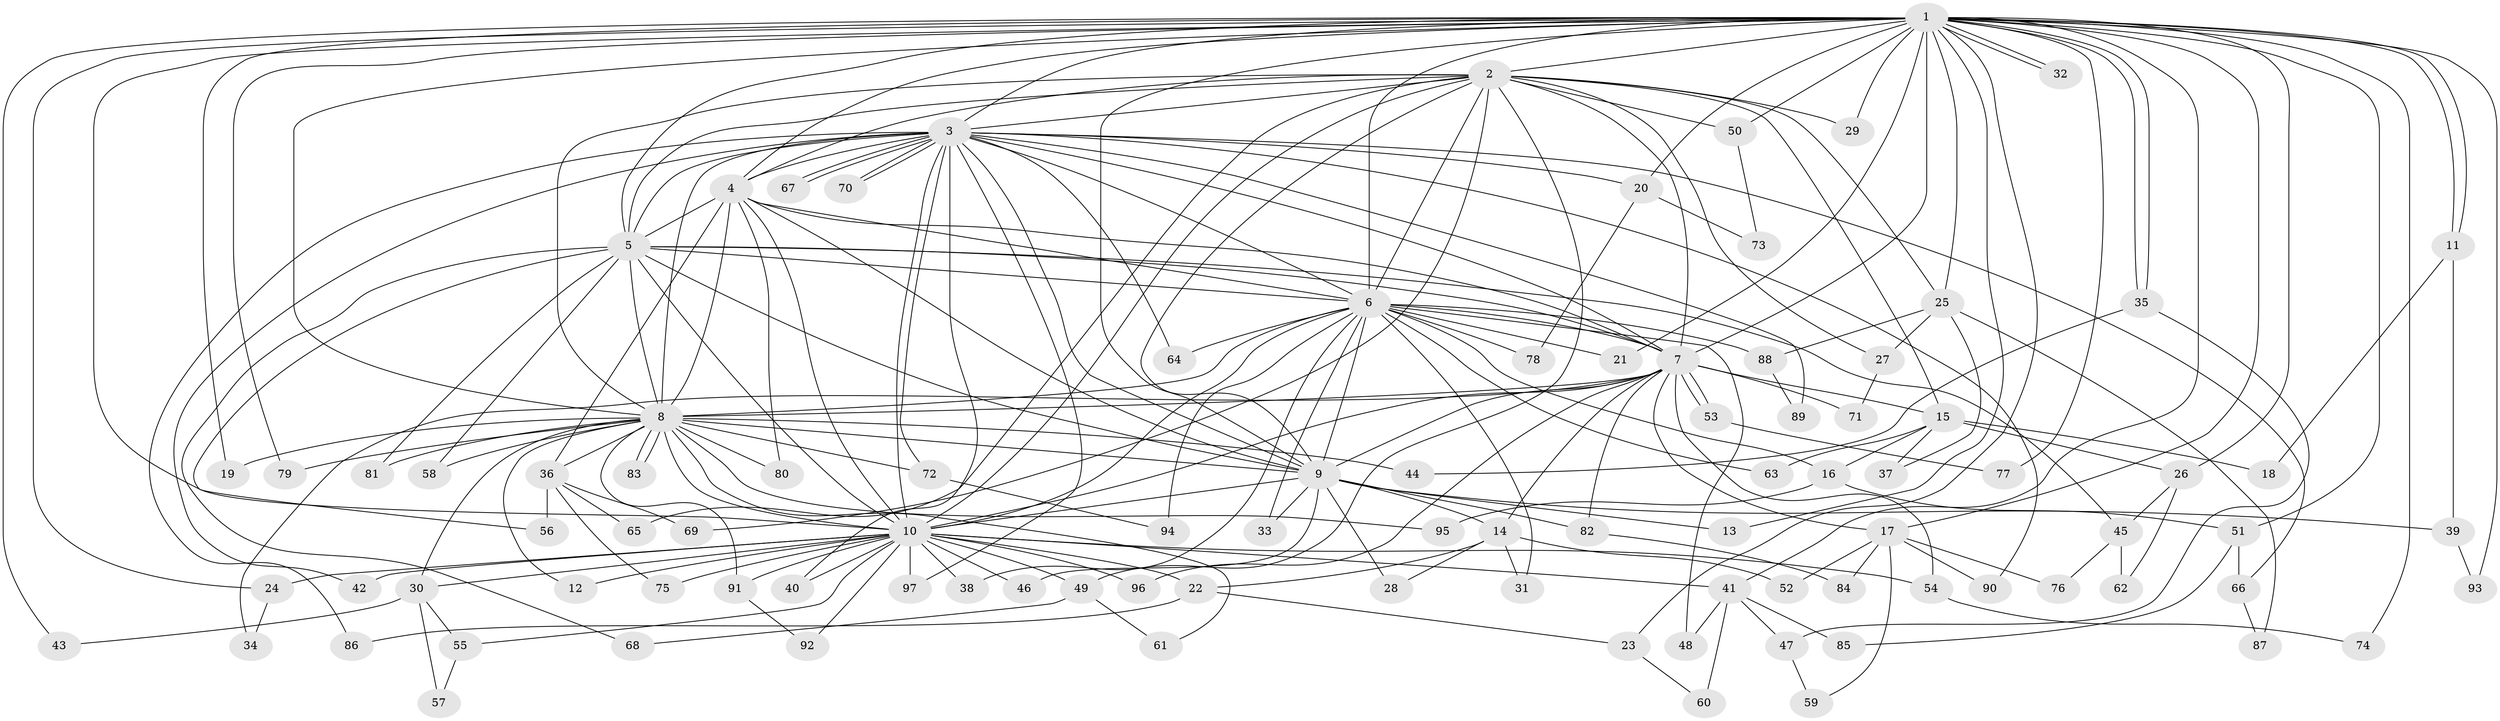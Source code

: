// coarse degree distribution, {22: 0.014705882352941176, 28: 0.014705882352941176, 18: 0.014705882352941176, 10: 0.014705882352941176, 13: 0.014705882352941176, 12: 0.014705882352941176, 19: 0.014705882352941176, 3: 0.11764705882352941, 2: 0.5294117647058824, 6: 0.029411764705882353, 5: 0.058823529411764705, 7: 0.014705882352941176, 4: 0.07352941176470588, 1: 0.07352941176470588}
// Generated by graph-tools (version 1.1) at 2025/49/03/04/25 22:49:27]
// undirected, 97 vertices, 219 edges
graph export_dot {
  node [color=gray90,style=filled];
  1;
  2;
  3;
  4;
  5;
  6;
  7;
  8;
  9;
  10;
  11;
  12;
  13;
  14;
  15;
  16;
  17;
  18;
  19;
  20;
  21;
  22;
  23;
  24;
  25;
  26;
  27;
  28;
  29;
  30;
  31;
  32;
  33;
  34;
  35;
  36;
  37;
  38;
  39;
  40;
  41;
  42;
  43;
  44;
  45;
  46;
  47;
  48;
  49;
  50;
  51;
  52;
  53;
  54;
  55;
  56;
  57;
  58;
  59;
  60;
  61;
  62;
  63;
  64;
  65;
  66;
  67;
  68;
  69;
  70;
  71;
  72;
  73;
  74;
  75;
  76;
  77;
  78;
  79;
  80;
  81;
  82;
  83;
  84;
  85;
  86;
  87;
  88;
  89;
  90;
  91;
  92;
  93;
  94;
  95;
  96;
  97;
  1 -- 2;
  1 -- 3;
  1 -- 4;
  1 -- 5;
  1 -- 6;
  1 -- 7;
  1 -- 8;
  1 -- 9;
  1 -- 10;
  1 -- 11;
  1 -- 11;
  1 -- 13;
  1 -- 17;
  1 -- 19;
  1 -- 20;
  1 -- 21;
  1 -- 23;
  1 -- 24;
  1 -- 25;
  1 -- 26;
  1 -- 29;
  1 -- 32;
  1 -- 32;
  1 -- 35;
  1 -- 35;
  1 -- 41;
  1 -- 43;
  1 -- 50;
  1 -- 51;
  1 -- 74;
  1 -- 77;
  1 -- 79;
  1 -- 93;
  2 -- 3;
  2 -- 4;
  2 -- 5;
  2 -- 6;
  2 -- 7;
  2 -- 8;
  2 -- 9;
  2 -- 10;
  2 -- 15;
  2 -- 25;
  2 -- 27;
  2 -- 29;
  2 -- 49;
  2 -- 50;
  2 -- 65;
  2 -- 69;
  3 -- 4;
  3 -- 5;
  3 -- 6;
  3 -- 7;
  3 -- 8;
  3 -- 9;
  3 -- 10;
  3 -- 20;
  3 -- 40;
  3 -- 42;
  3 -- 64;
  3 -- 66;
  3 -- 67;
  3 -- 67;
  3 -- 70;
  3 -- 70;
  3 -- 72;
  3 -- 86;
  3 -- 89;
  3 -- 90;
  3 -- 97;
  4 -- 5;
  4 -- 6;
  4 -- 7;
  4 -- 8;
  4 -- 9;
  4 -- 10;
  4 -- 36;
  4 -- 80;
  5 -- 6;
  5 -- 7;
  5 -- 8;
  5 -- 9;
  5 -- 10;
  5 -- 45;
  5 -- 56;
  5 -- 58;
  5 -- 68;
  5 -- 81;
  6 -- 7;
  6 -- 8;
  6 -- 9;
  6 -- 10;
  6 -- 16;
  6 -- 21;
  6 -- 31;
  6 -- 33;
  6 -- 38;
  6 -- 48;
  6 -- 63;
  6 -- 64;
  6 -- 78;
  6 -- 88;
  6 -- 94;
  7 -- 8;
  7 -- 9;
  7 -- 10;
  7 -- 14;
  7 -- 15;
  7 -- 17;
  7 -- 34;
  7 -- 53;
  7 -- 53;
  7 -- 54;
  7 -- 71;
  7 -- 82;
  7 -- 96;
  8 -- 9;
  8 -- 10;
  8 -- 12;
  8 -- 19;
  8 -- 30;
  8 -- 36;
  8 -- 44;
  8 -- 58;
  8 -- 61;
  8 -- 72;
  8 -- 79;
  8 -- 80;
  8 -- 81;
  8 -- 83;
  8 -- 83;
  8 -- 91;
  8 -- 95;
  9 -- 10;
  9 -- 13;
  9 -- 14;
  9 -- 28;
  9 -- 33;
  9 -- 39;
  9 -- 46;
  9 -- 82;
  10 -- 12;
  10 -- 22;
  10 -- 24;
  10 -- 30;
  10 -- 38;
  10 -- 40;
  10 -- 41;
  10 -- 42;
  10 -- 46;
  10 -- 49;
  10 -- 54;
  10 -- 55;
  10 -- 75;
  10 -- 91;
  10 -- 92;
  10 -- 96;
  10 -- 97;
  11 -- 18;
  11 -- 39;
  14 -- 22;
  14 -- 28;
  14 -- 31;
  14 -- 52;
  15 -- 16;
  15 -- 18;
  15 -- 26;
  15 -- 37;
  15 -- 63;
  16 -- 51;
  16 -- 95;
  17 -- 52;
  17 -- 59;
  17 -- 76;
  17 -- 84;
  17 -- 90;
  20 -- 73;
  20 -- 78;
  22 -- 23;
  22 -- 86;
  23 -- 60;
  24 -- 34;
  25 -- 27;
  25 -- 37;
  25 -- 87;
  25 -- 88;
  26 -- 45;
  26 -- 62;
  27 -- 71;
  30 -- 43;
  30 -- 55;
  30 -- 57;
  35 -- 44;
  35 -- 47;
  36 -- 56;
  36 -- 65;
  36 -- 69;
  36 -- 75;
  39 -- 93;
  41 -- 47;
  41 -- 48;
  41 -- 60;
  41 -- 85;
  45 -- 62;
  45 -- 76;
  47 -- 59;
  49 -- 61;
  49 -- 68;
  50 -- 73;
  51 -- 66;
  51 -- 85;
  53 -- 77;
  54 -- 74;
  55 -- 57;
  66 -- 87;
  72 -- 94;
  82 -- 84;
  88 -- 89;
  91 -- 92;
}
